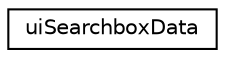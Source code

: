 digraph G
{
  edge [fontname="Helvetica",fontsize="10",labelfontname="Helvetica",labelfontsize="10"];
  node [fontname="Helvetica",fontsize="10",shape=record];
  rankdir=LR;
  Node1 [label="uiSearchboxData",height=0.2,width=0.4,color="black", fillcolor="white", style="filled",URL="$db/d78/structuiSearchboxData.html"];
}
